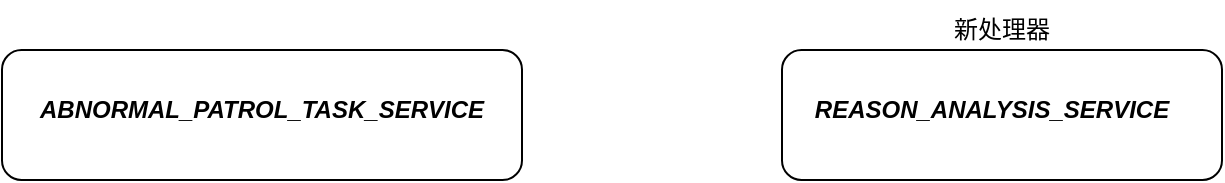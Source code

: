 <mxfile version="24.7.17">
  <diagram name="第 1 页" id="xHlzmaMYoGWHPqfO1GM6">
    <mxGraphModel dx="1499" dy="749" grid="1" gridSize="10" guides="1" tooltips="1" connect="1" arrows="1" fold="1" page="1" pageScale="1" pageWidth="827" pageHeight="1169" math="0" shadow="0">
      <root>
        <mxCell id="0" />
        <mxCell id="1" parent="0" />
        <mxCell id="U6JTos2uTmHhP3pjmQ6T-1" value="" style="rounded=1;whiteSpace=wrap;html=1;" vertex="1" parent="1">
          <mxGeometry x="500" y="315" width="220" height="65" as="geometry" />
        </mxCell>
        <mxCell id="U6JTos2uTmHhP3pjmQ6T-2" value="&lt;b&gt;&lt;i&gt;REASON_ANALYSIS_SERVICE&lt;/i&gt;&lt;/b&gt;" style="text;html=1;align=center;verticalAlign=middle;whiteSpace=wrap;rounded=0;" vertex="1" parent="1">
          <mxGeometry x="500" y="330" width="210" height="30" as="geometry" />
        </mxCell>
        <mxCell id="U6JTos2uTmHhP3pjmQ6T-3" value="新处理器" style="text;html=1;align=center;verticalAlign=middle;whiteSpace=wrap;rounded=0;" vertex="1" parent="1">
          <mxGeometry x="580" y="290" width="60" height="30" as="geometry" />
        </mxCell>
        <mxCell id="U6JTos2uTmHhP3pjmQ6T-4" value="" style="rounded=1;whiteSpace=wrap;html=1;" vertex="1" parent="1">
          <mxGeometry x="110" y="315" width="260" height="65" as="geometry" />
        </mxCell>
        <mxCell id="U6JTos2uTmHhP3pjmQ6T-5" value="&lt;b&gt;&lt;i&gt;ABNORMAL_PATROL_TASK_SERVICE&lt;/i&gt;&lt;/b&gt;" style="text;html=1;align=center;verticalAlign=middle;whiteSpace=wrap;rounded=0;" vertex="1" parent="1">
          <mxGeometry x="135" y="330" width="210" height="30" as="geometry" />
        </mxCell>
      </root>
    </mxGraphModel>
  </diagram>
</mxfile>
